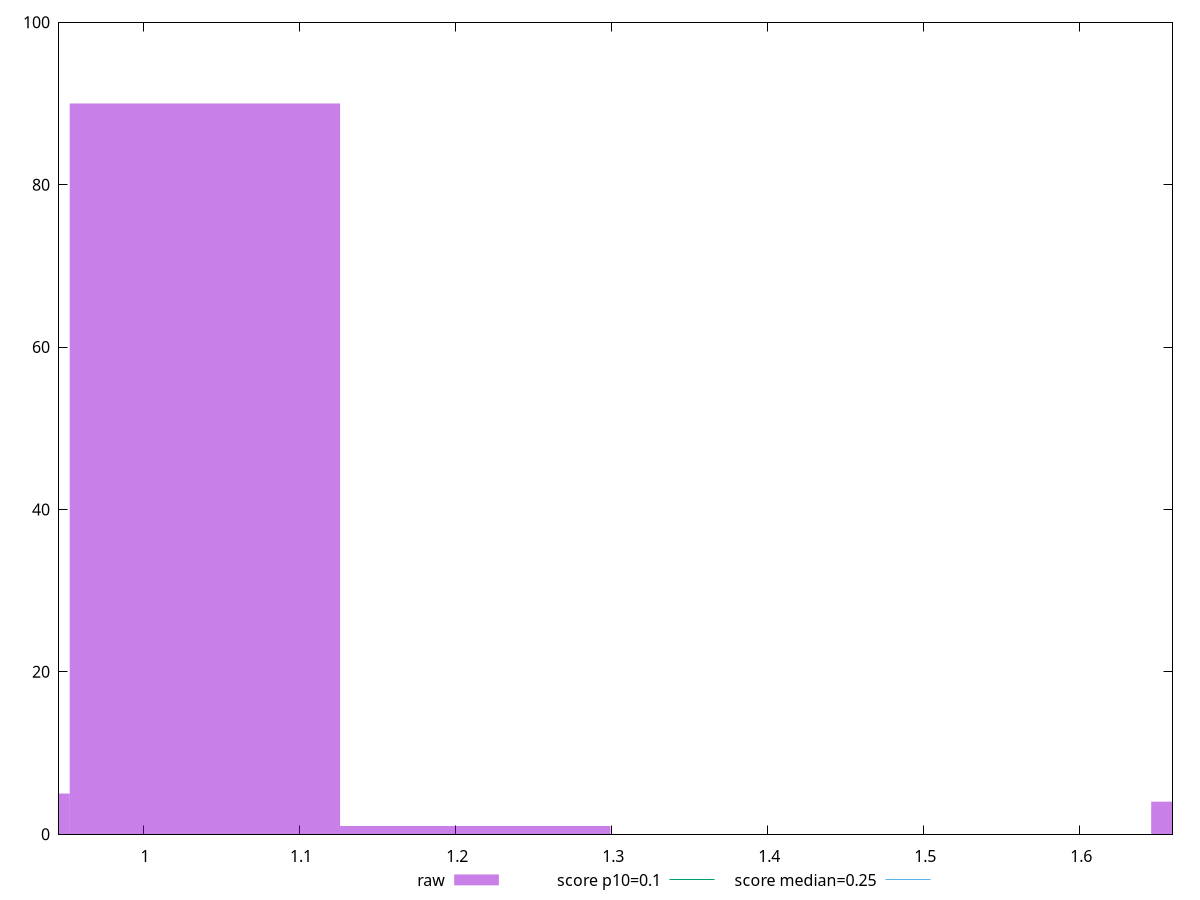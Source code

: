 reset

$raw <<EOF
1.039617253762087 90
0.8663477114684058 5
1.7326954229368117 4
1.212886796055768 1
EOF

set key outside below
set boxwidth 0.17326954229368116
set xrange [0.9461108737521701:1.6597258911132815]
set yrange [0:100]
set trange [0:100]
set style fill transparent solid 0.5 noborder

set parametric
set terminal svg size 640, 490 enhanced background rgb 'white'
set output "report_00013_2021-02-09T12-04-24.940Z/cumulative-layout-shift/samples/pages+cached+noadtech+nomedia/raw/histogram.svg"

plot $raw title "raw" with boxes, \
     0.1,t title "score p10=0.1", \
     0.25,t title "score median=0.25"

reset
